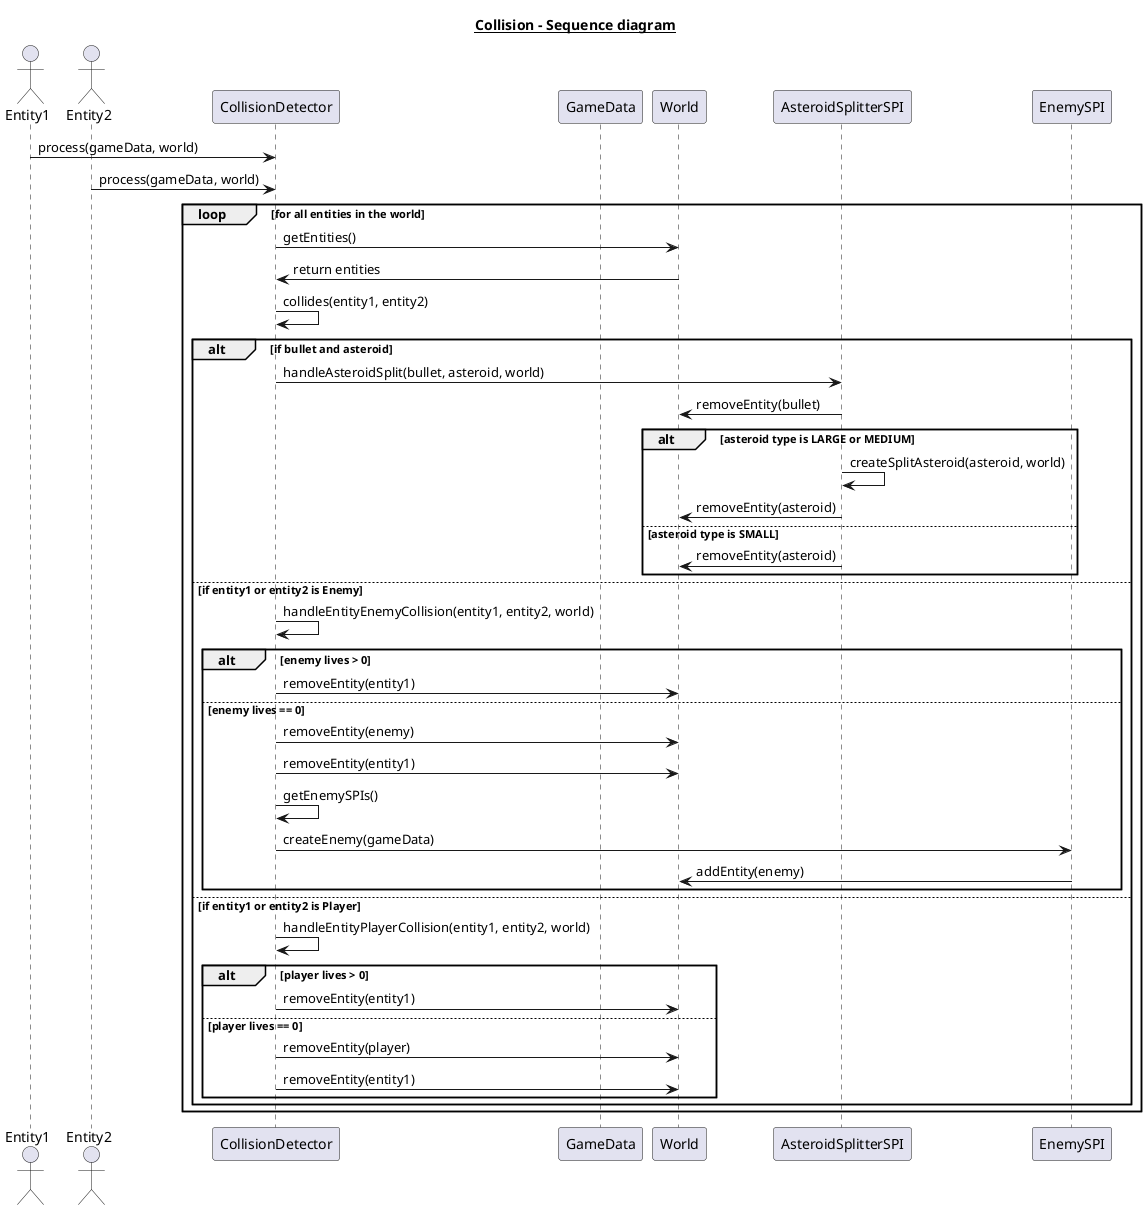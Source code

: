 @startuml
title
<u>Collision - Sequence diagram</u>
end title

actor Entity1
actor Entity2
participant CollisionDetector
participant GameData
participant World
participant AsteroidSplitterSPI
participant EnemySPI

Entity1 -> CollisionDetector: process(gameData, world)
Entity2 -> CollisionDetector: process(gameData, world)
loop for all entities in the world
    CollisionDetector -> World: getEntities()
    World -> CollisionDetector: return entities
    CollisionDetector -> CollisionDetector: collides(entity1, entity2)
        alt if bullet and asteroid
            CollisionDetector -> AsteroidSplitterSPI: handleAsteroidSplit(bullet, asteroid, world)
            AsteroidSplitterSPI -> World: removeEntity(bullet)
            alt asteroid type is LARGE or MEDIUM
                AsteroidSplitterSPI -> AsteroidSplitterSPI: createSplitAsteroid(asteroid, world)
                AsteroidSplitterSPI -> World: removeEntity(asteroid)
            else asteroid type is SMALL
                AsteroidSplitterSPI -> World: removeEntity(asteroid)
            end
        else if entity1 or entity2 is Enemy
            CollisionDetector -> CollisionDetector: handleEntityEnemyCollision(entity1, entity2, world)
            alt enemy lives > 0
                CollisionDetector -> World: removeEntity(entity1)
            else enemy lives == 0
                CollisionDetector -> World: removeEntity(enemy)
                CollisionDetector -> World: removeEntity(entity1)
                CollisionDetector -> CollisionDetector: getEnemySPIs()
                CollisionDetector -> EnemySPI: createEnemy(gameData)
                EnemySPI -> World: addEntity(enemy)
            end
        else if entity1 or entity2 is Player
            CollisionDetector -> CollisionDetector: handleEntityPlayerCollision(entity1, entity2, world)
            alt player lives > 0
                CollisionDetector -> World: removeEntity(entity1)
            else player lives == 0
                CollisionDetector -> World: removeEntity(player)
                CollisionDetector -> World: removeEntity(entity1)
            end
        end
    end

@enduml

